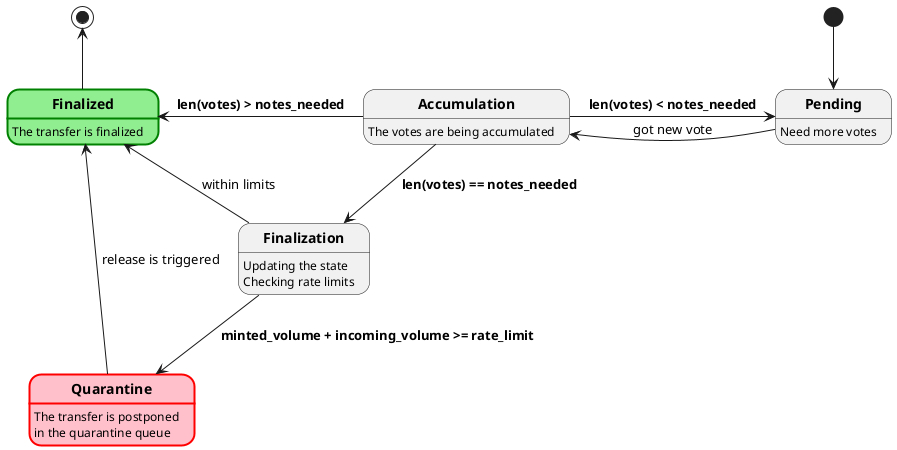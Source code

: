 @startuml

state "**Accumulation**" as accumulation : The votes are being accumulated

state "**Pending**" as pending  : Need more votes

state "**Finalization**" as finalization : Updating the state
finalization : Checking rate limits

state "**Finalized**" as finalized #lightgreen;line:green;line.bold
finalized : The transfer is finalized

state "**Quarantine**" as quarantine #pink;line:red;line.bold
quarantine : The transfer is postponed
quarantine : in the quarantine queue

[*] -d-> pending

pending -l-> accumulation : got new vote

accumulation -r-> pending : **len(votes) < notes_needed**
accumulation -d-> finalization : **len(votes) == notes_needed**
accumulation -l-> finalized : **len(votes) > notes_needed**

finalization -u-> finalized : within limits
finalization -d-> quarantine : **minted_volume + incoming_volume >= rate_limit**
quarantine -u-> finalized : release is triggered

finalized -u-> [*]

@enduml
